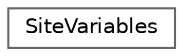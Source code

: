 digraph "Graphical Class Hierarchy"
{
 // LATEX_PDF_SIZE
  bgcolor="transparent";
  edge [fontname=Helvetica,fontsize=10,labelfontname=Helvetica,labelfontsize=10];
  node [fontname=Helvetica,fontsize=10,shape=box,height=0.2,width=0.4];
  rankdir="LR";
  Node0 [id="Node000000",label="SiteVariables",height=0.2,width=0.4,color="grey40", fillcolor="white", style="filled",URL="$class_app_1_1_services_1_1_support_1_1_site_variables.html",tooltip=" "];
}
